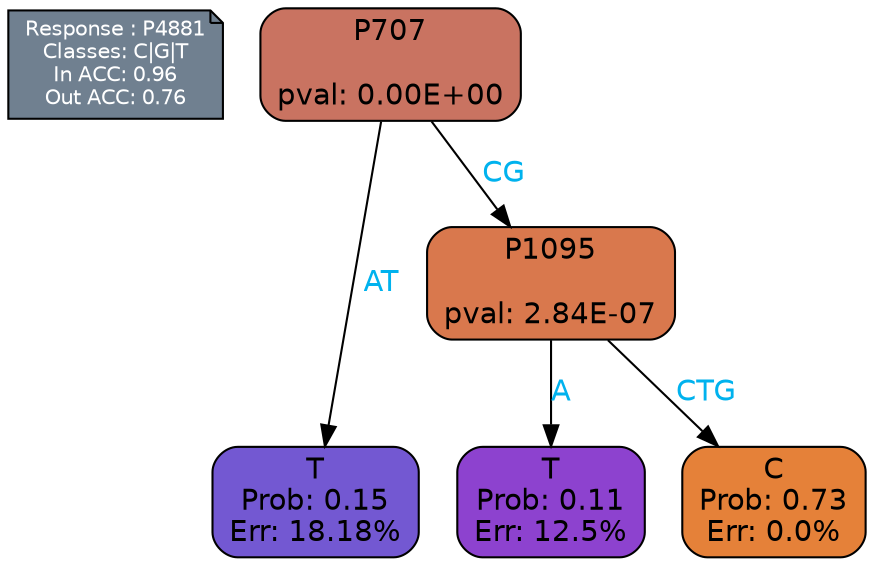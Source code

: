 digraph Tree {
node [shape=box, style="filled, rounded", color="black", fontname=helvetica] ;
graph [ranksep=equally, splines=polylines, bgcolor=transparent, dpi=600] ;
edge [fontname=helvetica] ;
LEGEND [label="Response : P4881
Classes: C|G|T
In ACC: 0.96
Out ACC: 0.76
",shape=note,align=left,style=filled,fillcolor="slategray",fontcolor="white",fontsize=10];1 [label="P707

pval: 0.00E+00", fillcolor="#c97361"] ;
2 [label="T
Prob: 0.15
Err: 18.18%", fillcolor="#7358d2"] ;
3 [label="P1095

pval: 2.84E-07", fillcolor="#d9784d"] ;
4 [label="T
Prob: 0.11
Err: 12.5%", fillcolor="#8d42cf"] ;
5 [label="C
Prob: 0.73
Err: 0.0%", fillcolor="#e58139"] ;
1 -> 2 [label="AT",fontcolor=deepskyblue2] ;
1 -> 3 [label="CG",fontcolor=deepskyblue2] ;
3 -> 4 [label="A",fontcolor=deepskyblue2] ;
3 -> 5 [label="CTG",fontcolor=deepskyblue2] ;
{rank = same; 2;4;5;}{rank = same; LEGEND;1;}}